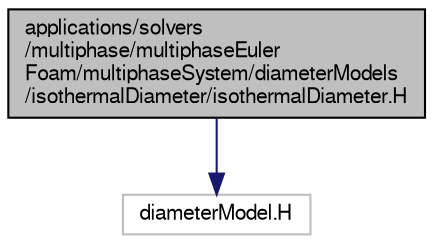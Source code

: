 digraph "applications/solvers/multiphase/multiphaseEulerFoam/multiphaseSystem/diameterModels/isothermalDiameter/isothermalDiameter.H"
{
  bgcolor="transparent";
  edge [fontname="FreeSans",fontsize="10",labelfontname="FreeSans",labelfontsize="10"];
  node [fontname="FreeSans",fontsize="10",shape=record];
  Node0 [label="applications/solvers\l/multiphase/multiphaseEuler\lFoam/multiphaseSystem/diameterModels\l/isothermalDiameter/isothermalDiameter.H",height=0.2,width=0.4,color="black", fillcolor="grey75", style="filled", fontcolor="black"];
  Node0 -> Node1 [color="midnightblue",fontsize="10",style="solid",fontname="FreeSans"];
  Node1 [label="diameterModel.H",height=0.2,width=0.4,color="grey75"];
}

